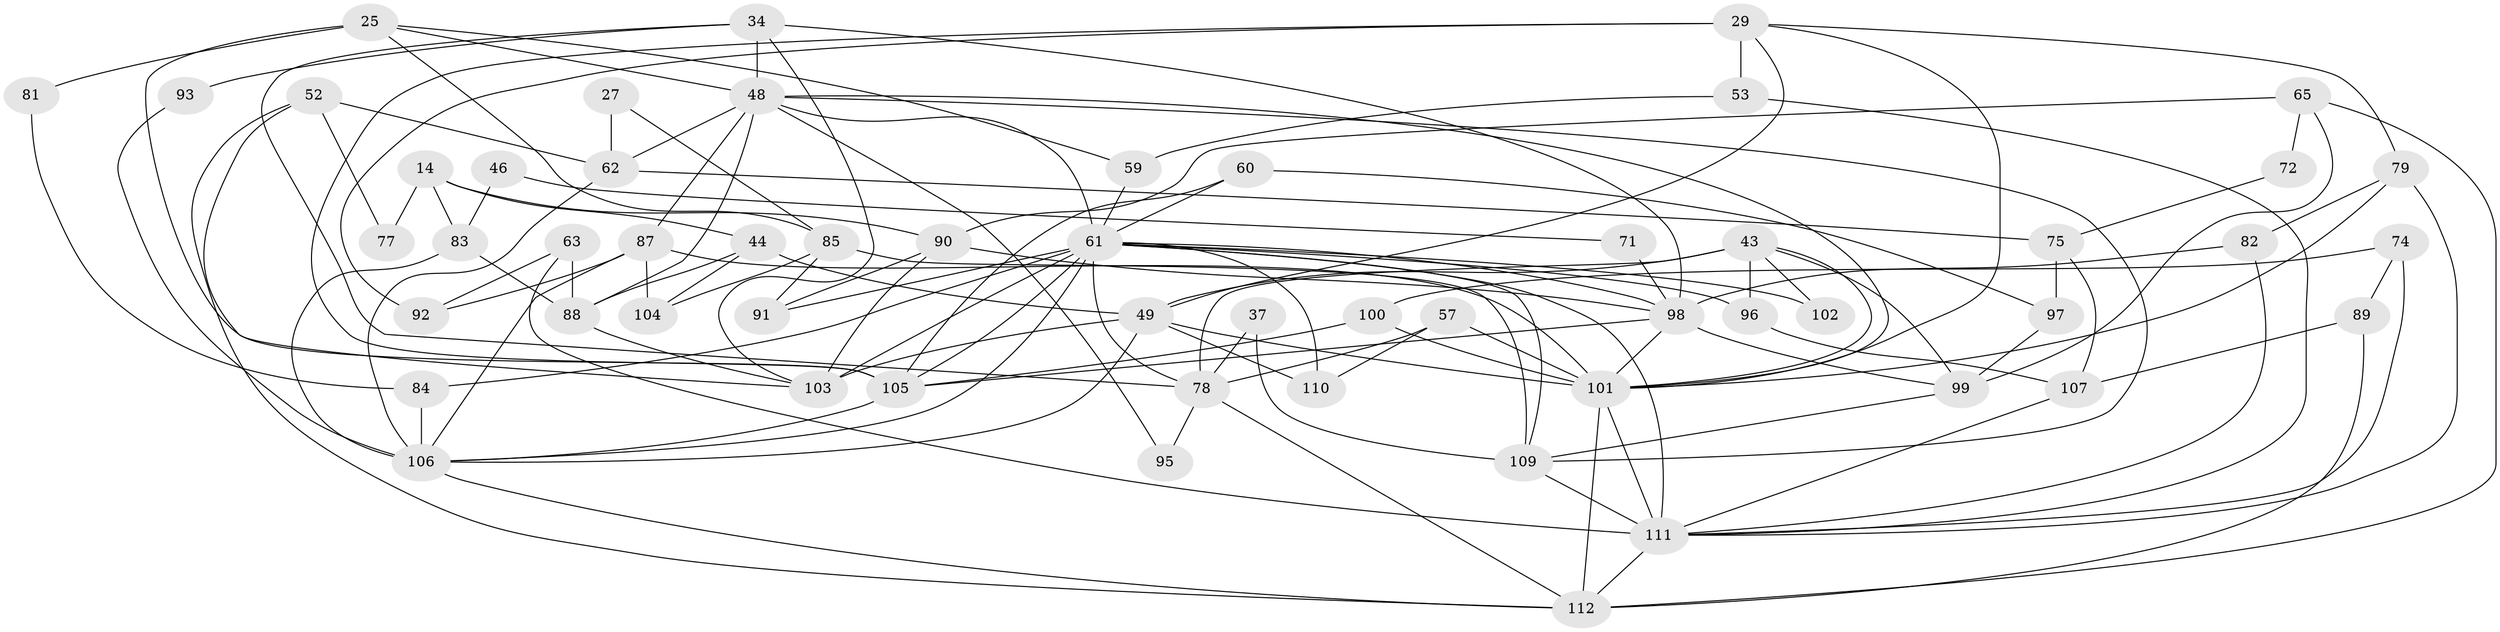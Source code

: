 // original degree distribution, {3: 0.2767857142857143, 4: 0.23214285714285715, 2: 0.15178571428571427, 6: 0.14285714285714285, 5: 0.16071428571428573, 8: 0.026785714285714284, 7: 0.008928571428571428}
// Generated by graph-tools (version 1.1) at 2025/50/03/09/25 04:50:15]
// undirected, 56 vertices, 127 edges
graph export_dot {
graph [start="1"]
  node [color=gray90,style=filled];
  14;
  25;
  27;
  29 [super="+26"];
  34;
  37;
  43;
  44;
  46;
  48 [super="+28+47"];
  49 [super="+24"];
  52;
  53;
  57 [super="+38"];
  59;
  60;
  61 [super="+10+58+50"];
  62 [super="+33"];
  63;
  65;
  71;
  72;
  74;
  75;
  77;
  78;
  79 [super="+2"];
  81;
  82;
  83;
  84 [super="+64"];
  85 [super="+69"];
  87 [super="+30"];
  88 [super="+55+73"];
  89 [super="+31"];
  90 [super="+51"];
  91 [super="+76"];
  92;
  93;
  95;
  96;
  97 [super="+67"];
  98 [super="+94+35+39"];
  99;
  100;
  101 [super="+21+41+68"];
  102;
  103 [super="+22+12"];
  104;
  105 [super="+86"];
  106 [super="+9+40+36"];
  107;
  109 [super="+8+108"];
  110;
  111 [super="+32+45+80"];
  112 [super="+70"];
  14 -- 83;
  14 -- 44;
  14 -- 77;
  14 -- 90;
  25 -- 59;
  25 -- 81;
  25 -- 85;
  25 -- 48;
  25 -- 105;
  27 -- 62 [weight=2];
  27 -- 85;
  29 -- 105 [weight=2];
  29 -- 79;
  29 -- 92;
  29 -- 49;
  29 -- 53;
  29 -- 101;
  34 -- 78;
  34 -- 93;
  34 -- 98;
  34 -- 48;
  34 -- 103;
  37 -- 78;
  37 -- 109;
  43 -- 101;
  43 -- 49 [weight=2];
  43 -- 78;
  43 -- 96;
  43 -- 99;
  43 -- 102;
  44 -- 88;
  44 -- 104;
  44 -- 49;
  46 -- 83;
  46 -- 71;
  48 -- 109 [weight=2];
  48 -- 61 [weight=3];
  48 -- 88 [weight=3];
  48 -- 62 [weight=2];
  48 -- 87;
  48 -- 95;
  48 -- 101;
  49 -- 103 [weight=2];
  49 -- 110;
  49 -- 106;
  49 -- 101;
  52 -- 77;
  52 -- 62;
  52 -- 112;
  52 -- 103;
  53 -- 59;
  53 -- 111;
  57 -- 78;
  57 -- 101;
  57 -- 110;
  59 -- 61;
  60 -- 97 [weight=2];
  60 -- 61;
  60 -- 105 [weight=2];
  61 -- 91 [weight=2];
  61 -- 102 [weight=2];
  61 -- 110;
  61 -- 96;
  61 -- 78;
  61 -- 84;
  61 -- 98 [weight=2];
  61 -- 105 [weight=2];
  61 -- 106 [weight=3];
  61 -- 109;
  61 -- 103;
  61 -- 111 [weight=3];
  62 -- 75 [weight=2];
  62 -- 106;
  63 -- 92;
  63 -- 111;
  63 -- 88;
  65 -- 99;
  65 -- 112;
  65 -- 72;
  65 -- 90;
  71 -- 98 [weight=2];
  72 -- 75;
  74 -- 100;
  74 -- 89;
  74 -- 111;
  75 -- 97;
  75 -- 107;
  78 -- 95;
  78 -- 112 [weight=2];
  79 -- 82 [weight=2];
  79 -- 101;
  79 -- 111;
  81 -- 84;
  82 -- 98 [weight=2];
  82 -- 111;
  83 -- 88 [weight=2];
  83 -- 106;
  84 -- 106 [weight=2];
  85 -- 91 [weight=2];
  85 -- 104;
  85 -- 109;
  87 -- 104;
  87 -- 92;
  87 -- 106;
  87 -- 101;
  88 -- 103;
  89 -- 107;
  89 -- 112;
  90 -- 98 [weight=2];
  90 -- 103 [weight=2];
  90 -- 91;
  93 -- 106;
  96 -- 107;
  97 -- 99;
  98 -- 105;
  98 -- 99;
  98 -- 101 [weight=3];
  99 -- 109;
  100 -- 101;
  100 -- 105;
  101 -- 111;
  101 -- 112 [weight=3];
  105 -- 106;
  106 -- 112;
  107 -- 111;
  109 -- 111 [weight=2];
  111 -- 112 [weight=3];
}
